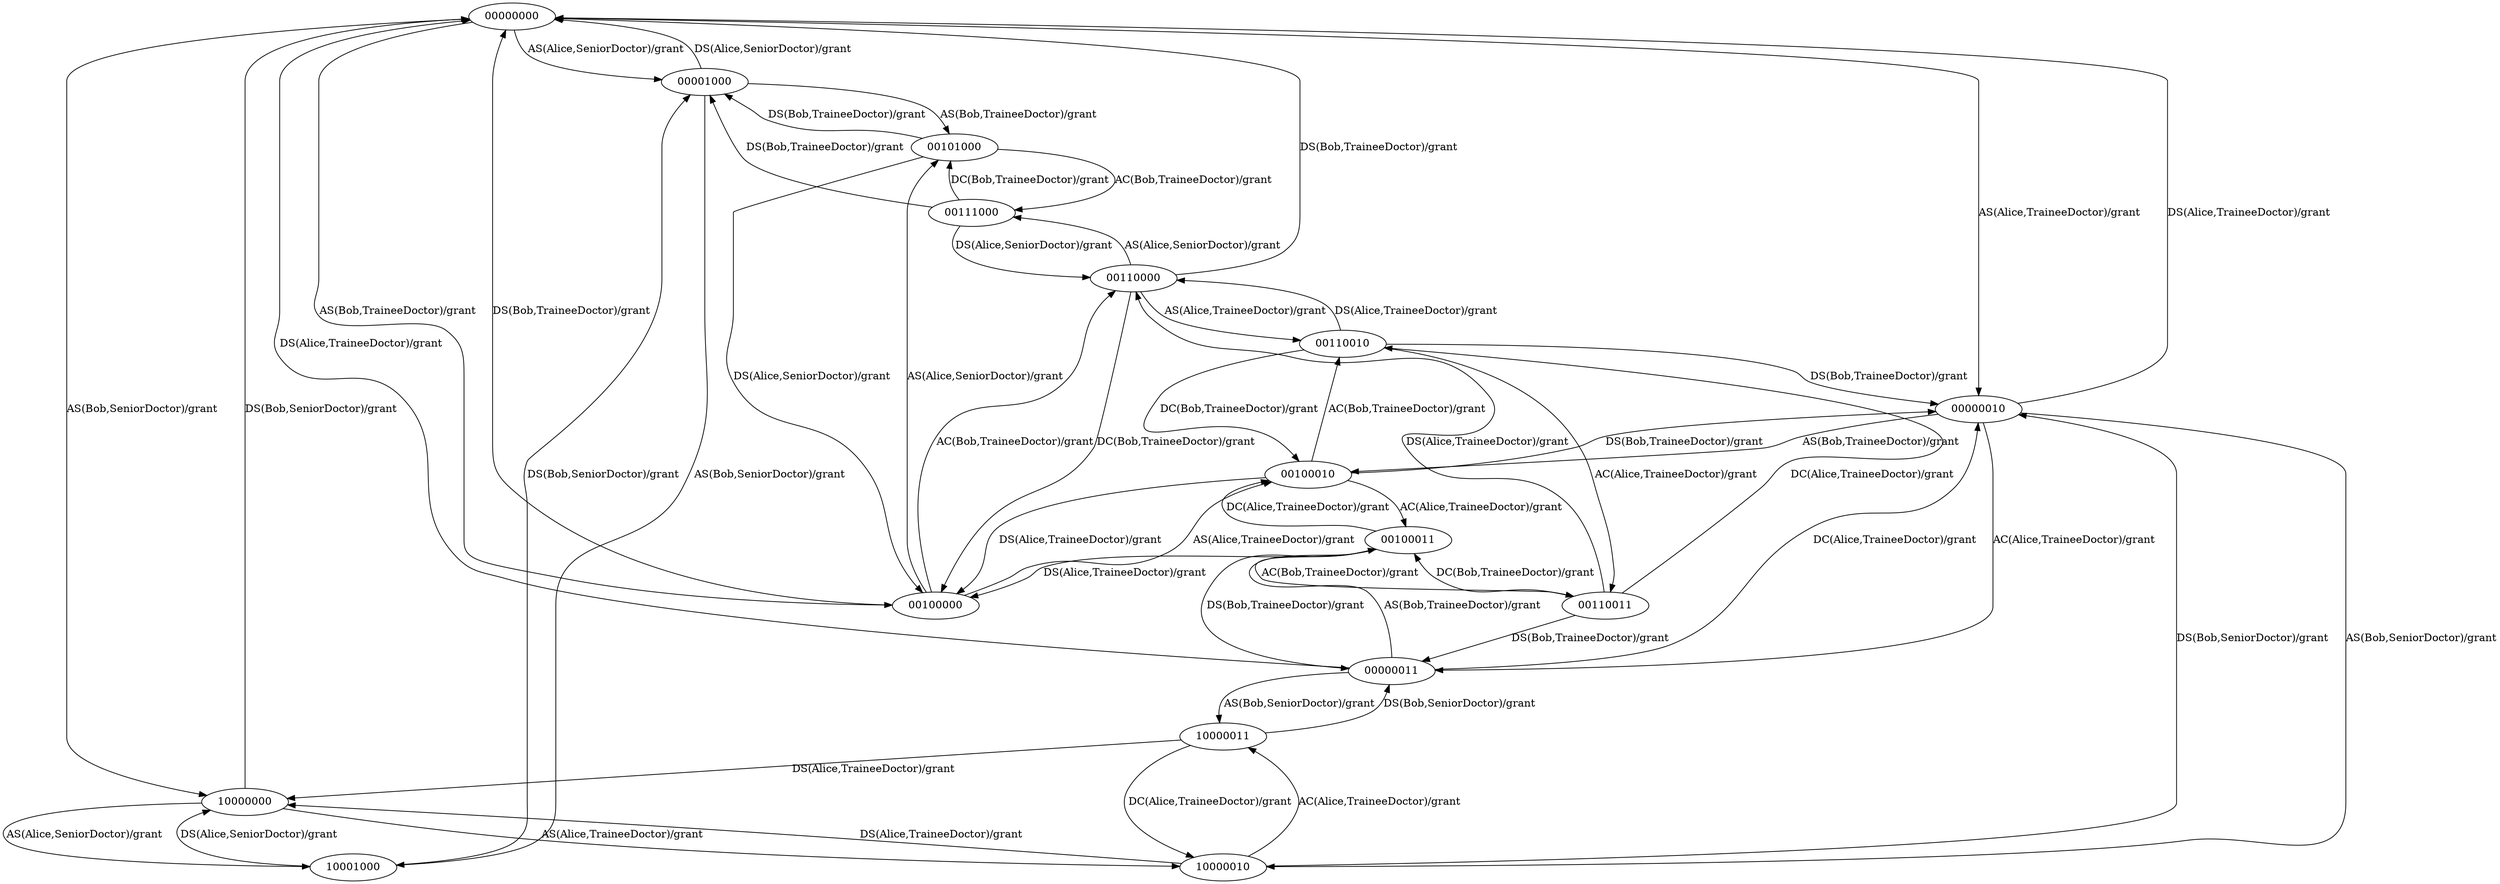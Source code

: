 digraph rbac2Fsm {
  00000000 -> 00001000 [ label ="AS(Alice,SeniorDoctor)/grant"];
  00000000 -> 00000010 [ label ="AS(Alice,TraineeDoctor)/grant"];
  00000000 -> 10000000 [ label ="AS(Bob,SeniorDoctor)/grant"];
  00000000 -> 00100000 [ label ="AS(Bob,TraineeDoctor)/grant"];
  00000010 -> 00000011 [ label ="AC(Alice,TraineeDoctor)/grant"];
  00000010 -> 10000010 [ label ="AS(Bob,SeniorDoctor)/grant"];
  00000010 -> 00100010 [ label ="AS(Bob,TraineeDoctor)/grant"];
  00000010 -> 00000000 [ label ="DS(Alice,TraineeDoctor)/grant"];
  00000011 -> 10000011 [ label ="AS(Bob,SeniorDoctor)/grant"];
  00000011 -> 00100011 [ label ="AS(Bob,TraineeDoctor)/grant"];
  00000011 -> 00000010 [ label ="DC(Alice,TraineeDoctor)/grant"];
  00000011 -> 00000000 [ label ="DS(Alice,TraineeDoctor)/grant"];
  00001000 -> 10001000 [ label ="AS(Bob,SeniorDoctor)/grant"];
  00001000 -> 00101000 [ label ="AS(Bob,TraineeDoctor)/grant"];
  00001000 -> 00000000 [ label ="DS(Alice,SeniorDoctor)/grant"];
  00100000 -> 00110000 [ label ="AC(Bob,TraineeDoctor)/grant"];
  00100000 -> 00101000 [ label ="AS(Alice,SeniorDoctor)/grant"];
  00100000 -> 00100010 [ label ="AS(Alice,TraineeDoctor)/grant"];
  00100000 -> 00000000 [ label ="DS(Bob,TraineeDoctor)/grant"];
  00100010 -> 00100011 [ label ="AC(Alice,TraineeDoctor)/grant"];
  00100010 -> 00110010 [ label ="AC(Bob,TraineeDoctor)/grant"];
  00100010 -> 00100000 [ label ="DS(Alice,TraineeDoctor)/grant"];
  00100010 -> 00000010 [ label ="DS(Bob,TraineeDoctor)/grant"];
  00100011 -> 00110011 [ label ="AC(Bob,TraineeDoctor)/grant"];
  00100011 -> 00100010 [ label ="DC(Alice,TraineeDoctor)/grant"];
  00100011 -> 00100000 [ label ="DS(Alice,TraineeDoctor)/grant"];
  00100011 -> 00000011 [ label ="DS(Bob,TraineeDoctor)/grant"];
  00101000 -> 00111000 [ label ="AC(Bob,TraineeDoctor)/grant"];
  00101000 -> 00100000 [ label ="DS(Alice,SeniorDoctor)/grant"];
  00101000 -> 00001000 [ label ="DS(Bob,TraineeDoctor)/grant"];
  00110000 -> 00111000 [ label ="AS(Alice,SeniorDoctor)/grant"];
  00110000 -> 00110010 [ label ="AS(Alice,TraineeDoctor)/grant"];
  00110000 -> 00100000 [ label ="DC(Bob,TraineeDoctor)/grant"];
  00110000 -> 00000000 [ label ="DS(Bob,TraineeDoctor)/grant"];
  00110010 -> 00110011 [ label ="AC(Alice,TraineeDoctor)/grant"];
  00110010 -> 00100010 [ label ="DC(Bob,TraineeDoctor)/grant"];
  00110010 -> 00110000 [ label ="DS(Alice,TraineeDoctor)/grant"];
  00110010 -> 00000010 [ label ="DS(Bob,TraineeDoctor)/grant"];
  00110011 -> 00110010 [ label ="DC(Alice,TraineeDoctor)/grant"];
  00110011 -> 00100011 [ label ="DC(Bob,TraineeDoctor)/grant"];
  00110011 -> 00110000 [ label ="DS(Alice,TraineeDoctor)/grant"];
  00110011 -> 00000011 [ label ="DS(Bob,TraineeDoctor)/grant"];
  00111000 -> 00101000 [ label ="DC(Bob,TraineeDoctor)/grant"];
  00111000 -> 00110000 [ label ="DS(Alice,SeniorDoctor)/grant"];
  00111000 -> 00001000 [ label ="DS(Bob,TraineeDoctor)/grant"];
  10000000 -> 10001000 [ label ="AS(Alice,SeniorDoctor)/grant"];
  10000000 -> 10000010 [ label ="AS(Alice,TraineeDoctor)/grant"];
  10000000 -> 00000000 [ label ="DS(Bob,SeniorDoctor)/grant"];
  10000010 -> 10000011 [ label ="AC(Alice,TraineeDoctor)/grant"];
  10000010 -> 10000000 [ label ="DS(Alice,TraineeDoctor)/grant"];
  10000010 -> 00000010 [ label ="DS(Bob,SeniorDoctor)/grant"];
  10000011 -> 10000010 [ label ="DC(Alice,TraineeDoctor)/grant"];
  10000011 -> 10000000 [ label ="DS(Alice,TraineeDoctor)/grant"];
  10000011 -> 00000011 [ label ="DS(Bob,SeniorDoctor)/grant"];
  10001000 -> 10000000 [ label ="DS(Alice,SeniorDoctor)/grant"];
  10001000 -> 00001000 [ label ="DS(Bob,SeniorDoctor)/grant"];
}
